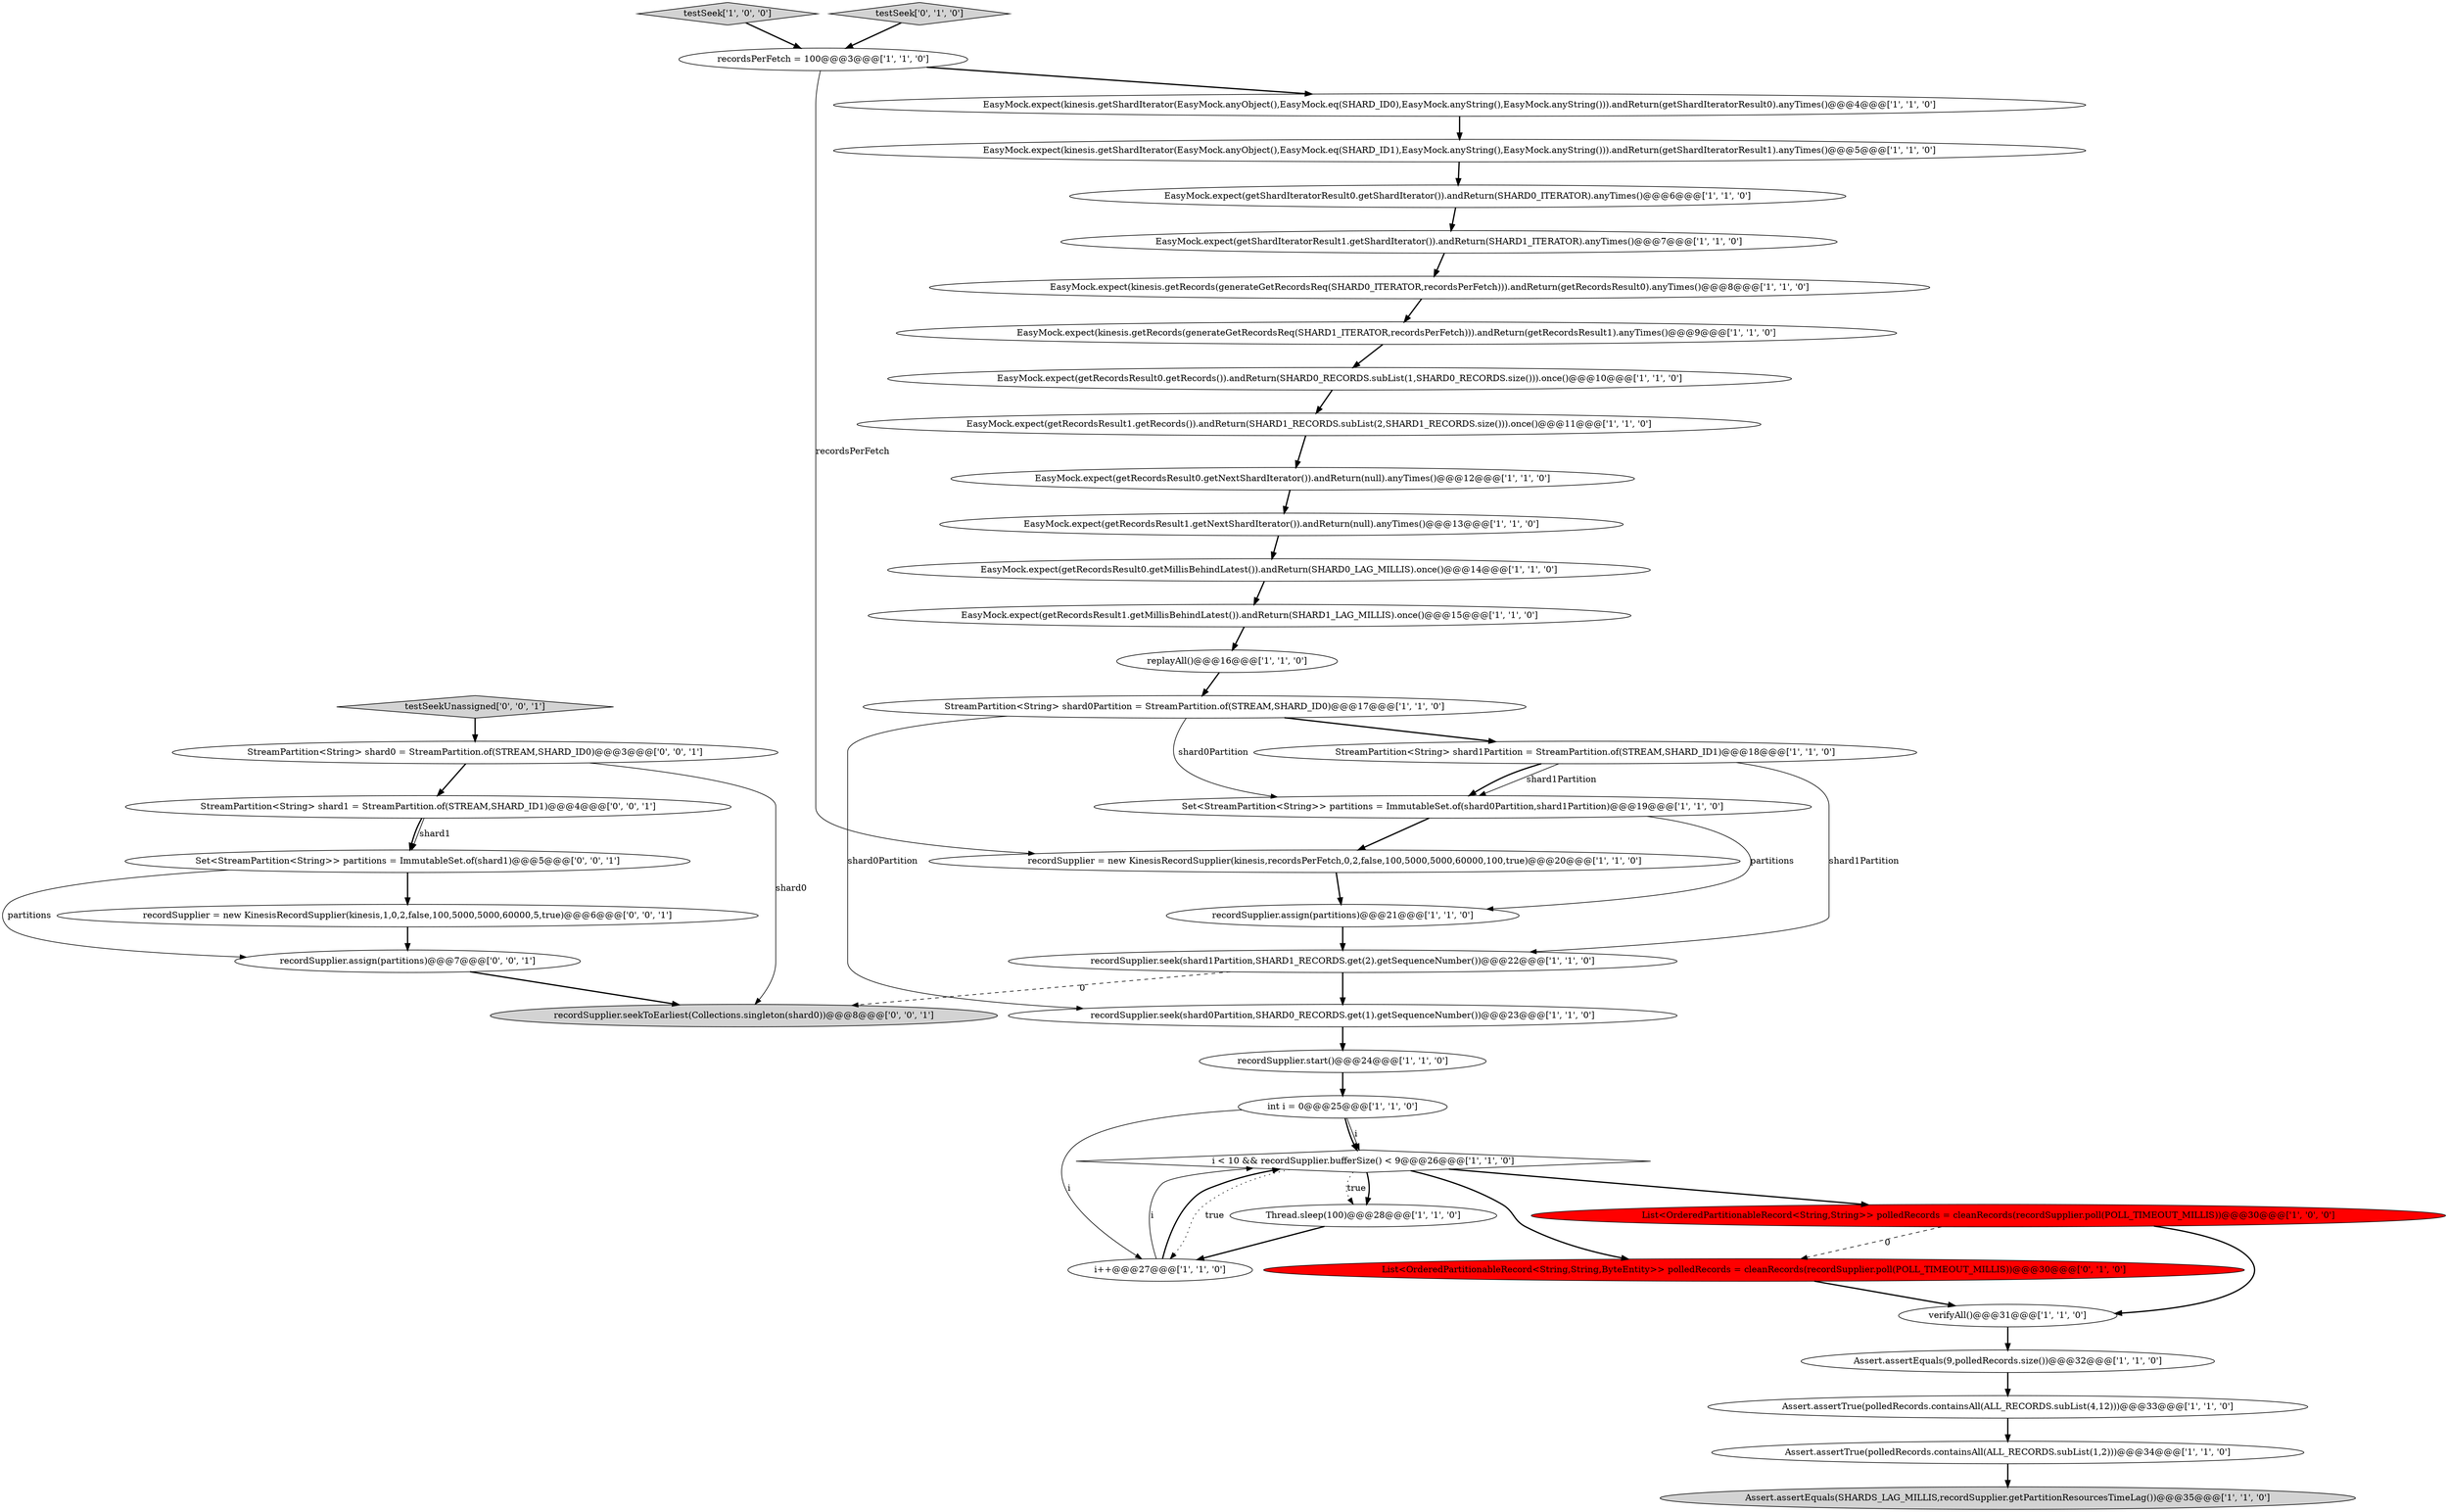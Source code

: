 digraph {
6 [style = filled, label = "EasyMock.expect(getShardIteratorResult1.getShardIterator()).andReturn(SHARD1_ITERATOR).anyTimes()@@@7@@@['1', '1', '0']", fillcolor = white, shape = ellipse image = "AAA0AAABBB1BBB"];
14 [style = filled, label = "EasyMock.expect(kinesis.getShardIterator(EasyMock.anyObject(),EasyMock.eq(SHARD_ID1),EasyMock.anyString(),EasyMock.anyString())).andReturn(getShardIteratorResult1).anyTimes()@@@5@@@['1', '1', '0']", fillcolor = white, shape = ellipse image = "AAA0AAABBB1BBB"];
28 [style = filled, label = "testSeek['1', '0', '0']", fillcolor = lightgray, shape = diamond image = "AAA0AAABBB1BBB"];
40 [style = filled, label = "recordSupplier.assign(partitions)@@@7@@@['0', '0', '1']", fillcolor = white, shape = ellipse image = "AAA0AAABBB3BBB"];
17 [style = filled, label = "recordSupplier.start()@@@24@@@['1', '1', '0']", fillcolor = white, shape = ellipse image = "AAA0AAABBB1BBB"];
35 [style = filled, label = "StreamPartition<String> shard1 = StreamPartition.of(STREAM,SHARD_ID1)@@@4@@@['0', '0', '1']", fillcolor = white, shape = ellipse image = "AAA0AAABBB3BBB"];
36 [style = filled, label = "StreamPartition<String> shard0 = StreamPartition.of(STREAM,SHARD_ID0)@@@3@@@['0', '0', '1']", fillcolor = white, shape = ellipse image = "AAA0AAABBB3BBB"];
13 [style = filled, label = "recordsPerFetch = 100@@@3@@@['1', '1', '0']", fillcolor = white, shape = ellipse image = "AAA0AAABBB1BBB"];
20 [style = filled, label = "EasyMock.expect(getRecordsResult1.getNextShardIterator()).andReturn(null).anyTimes()@@@13@@@['1', '1', '0']", fillcolor = white, shape = ellipse image = "AAA0AAABBB1BBB"];
31 [style = filled, label = "StreamPartition<String> shard0Partition = StreamPartition.of(STREAM,SHARD_ID0)@@@17@@@['1', '1', '0']", fillcolor = white, shape = ellipse image = "AAA0AAABBB1BBB"];
18 [style = filled, label = "recordSupplier = new KinesisRecordSupplier(kinesis,recordsPerFetch,0,2,false,100,5000,5000,60000,100,true)@@@20@@@['1', '1', '0']", fillcolor = white, shape = ellipse image = "AAA0AAABBB1BBB"];
41 [style = filled, label = "recordSupplier.seekToEarliest(Collections.singleton(shard0))@@@8@@@['0', '0', '1']", fillcolor = lightgray, shape = ellipse image = "AAA0AAABBB3BBB"];
11 [style = filled, label = "int i = 0@@@25@@@['1', '1', '0']", fillcolor = white, shape = ellipse image = "AAA0AAABBB1BBB"];
29 [style = filled, label = "Thread.sleep(100)@@@28@@@['1', '1', '0']", fillcolor = white, shape = ellipse image = "AAA0AAABBB1BBB"];
37 [style = filled, label = "recordSupplier = new KinesisRecordSupplier(kinesis,1,0,2,false,100,5000,5000,60000,5,true)@@@6@@@['0', '0', '1']", fillcolor = white, shape = ellipse image = "AAA0AAABBB3BBB"];
15 [style = filled, label = "List<OrderedPartitionableRecord<String,String>> polledRecords = cleanRecords(recordSupplier.poll(POLL_TIMEOUT_MILLIS))@@@30@@@['1', '0', '0']", fillcolor = red, shape = ellipse image = "AAA1AAABBB1BBB"];
5 [style = filled, label = "StreamPartition<String> shard1Partition = StreamPartition.of(STREAM,SHARD_ID1)@@@18@@@['1', '1', '0']", fillcolor = white, shape = ellipse image = "AAA0AAABBB1BBB"];
12 [style = filled, label = "Assert.assertEquals(SHARDS_LAG_MILLIS,recordSupplier.getPartitionResourcesTimeLag())@@@35@@@['1', '1', '0']", fillcolor = lightgray, shape = ellipse image = "AAA0AAABBB1BBB"];
38 [style = filled, label = "testSeekUnassigned['0', '0', '1']", fillcolor = lightgray, shape = diamond image = "AAA0AAABBB3BBB"];
30 [style = filled, label = "recordSupplier.seek(shard1Partition,SHARD1_RECORDS.get(2).getSequenceNumber())@@@22@@@['1', '1', '0']", fillcolor = white, shape = ellipse image = "AAA0AAABBB1BBB"];
32 [style = filled, label = "i < 10 && recordSupplier.bufferSize() < 9@@@26@@@['1', '1', '0']", fillcolor = white, shape = diamond image = "AAA0AAABBB1BBB"];
26 [style = filled, label = "recordSupplier.assign(partitions)@@@21@@@['1', '1', '0']", fillcolor = white, shape = ellipse image = "AAA0AAABBB1BBB"];
9 [style = filled, label = "EasyMock.expect(kinesis.getShardIterator(EasyMock.anyObject(),EasyMock.eq(SHARD_ID0),EasyMock.anyString(),EasyMock.anyString())).andReturn(getShardIteratorResult0).anyTimes()@@@4@@@['1', '1', '0']", fillcolor = white, shape = ellipse image = "AAA0AAABBB1BBB"];
4 [style = filled, label = "replayAll()@@@16@@@['1', '1', '0']", fillcolor = white, shape = ellipse image = "AAA0AAABBB1BBB"];
27 [style = filled, label = "Assert.assertTrue(polledRecords.containsAll(ALL_RECORDS.subList(4,12)))@@@33@@@['1', '1', '0']", fillcolor = white, shape = ellipse image = "AAA0AAABBB1BBB"];
3 [style = filled, label = "EasyMock.expect(getRecordsResult1.getMillisBehindLatest()).andReturn(SHARD1_LAG_MILLIS).once()@@@15@@@['1', '1', '0']", fillcolor = white, shape = ellipse image = "AAA0AAABBB1BBB"];
34 [style = filled, label = "testSeek['0', '1', '0']", fillcolor = lightgray, shape = diamond image = "AAA0AAABBB2BBB"];
21 [style = filled, label = "verifyAll()@@@31@@@['1', '1', '0']", fillcolor = white, shape = ellipse image = "AAA0AAABBB1BBB"];
16 [style = filled, label = "EasyMock.expect(getRecordsResult1.getRecords()).andReturn(SHARD1_RECORDS.subList(2,SHARD1_RECORDS.size())).once()@@@11@@@['1', '1', '0']", fillcolor = white, shape = ellipse image = "AAA0AAABBB1BBB"];
24 [style = filled, label = "Set<StreamPartition<String>> partitions = ImmutableSet.of(shard0Partition,shard1Partition)@@@19@@@['1', '1', '0']", fillcolor = white, shape = ellipse image = "AAA0AAABBB1BBB"];
0 [style = filled, label = "i++@@@27@@@['1', '1', '0']", fillcolor = white, shape = ellipse image = "AAA0AAABBB1BBB"];
19 [style = filled, label = "EasyMock.expect(getShardIteratorResult0.getShardIterator()).andReturn(SHARD0_ITERATOR).anyTimes()@@@6@@@['1', '1', '0']", fillcolor = white, shape = ellipse image = "AAA0AAABBB1BBB"];
23 [style = filled, label = "EasyMock.expect(getRecordsResult0.getNextShardIterator()).andReturn(null).anyTimes()@@@12@@@['1', '1', '0']", fillcolor = white, shape = ellipse image = "AAA0AAABBB1BBB"];
39 [style = filled, label = "Set<StreamPartition<String>> partitions = ImmutableSet.of(shard1)@@@5@@@['0', '0', '1']", fillcolor = white, shape = ellipse image = "AAA0AAABBB3BBB"];
22 [style = filled, label = "recordSupplier.seek(shard0Partition,SHARD0_RECORDS.get(1).getSequenceNumber())@@@23@@@['1', '1', '0']", fillcolor = white, shape = ellipse image = "AAA0AAABBB1BBB"];
7 [style = filled, label = "EasyMock.expect(kinesis.getRecords(generateGetRecordsReq(SHARD1_ITERATOR,recordsPerFetch))).andReturn(getRecordsResult1).anyTimes()@@@9@@@['1', '1', '0']", fillcolor = white, shape = ellipse image = "AAA0AAABBB1BBB"];
1 [style = filled, label = "Assert.assertTrue(polledRecords.containsAll(ALL_RECORDS.subList(1,2)))@@@34@@@['1', '1', '0']", fillcolor = white, shape = ellipse image = "AAA0AAABBB1BBB"];
2 [style = filled, label = "Assert.assertEquals(9,polledRecords.size())@@@32@@@['1', '1', '0']", fillcolor = white, shape = ellipse image = "AAA0AAABBB1BBB"];
10 [style = filled, label = "EasyMock.expect(kinesis.getRecords(generateGetRecordsReq(SHARD0_ITERATOR,recordsPerFetch))).andReturn(getRecordsResult0).anyTimes()@@@8@@@['1', '1', '0']", fillcolor = white, shape = ellipse image = "AAA0AAABBB1BBB"];
33 [style = filled, label = "List<OrderedPartitionableRecord<String,String,ByteEntity>> polledRecords = cleanRecords(recordSupplier.poll(POLL_TIMEOUT_MILLIS))@@@30@@@['0', '1', '0']", fillcolor = red, shape = ellipse image = "AAA1AAABBB2BBB"];
8 [style = filled, label = "EasyMock.expect(getRecordsResult0.getRecords()).andReturn(SHARD0_RECORDS.subList(1,SHARD0_RECORDS.size())).once()@@@10@@@['1', '1', '0']", fillcolor = white, shape = ellipse image = "AAA0AAABBB1BBB"];
25 [style = filled, label = "EasyMock.expect(getRecordsResult0.getMillisBehindLatest()).andReturn(SHARD0_LAG_MILLIS).once()@@@14@@@['1', '1', '0']", fillcolor = white, shape = ellipse image = "AAA0AAABBB1BBB"];
39->37 [style = bold, label=""];
11->32 [style = solid, label="i"];
8->16 [style = bold, label=""];
31->22 [style = solid, label="shard0Partition"];
23->20 [style = bold, label=""];
27->1 [style = bold, label=""];
30->22 [style = bold, label=""];
30->41 [style = dashed, label="0"];
15->21 [style = bold, label=""];
31->5 [style = bold, label=""];
0->32 [style = solid, label="i"];
32->0 [style = dotted, label="true"];
18->26 [style = bold, label=""];
25->3 [style = bold, label=""];
29->0 [style = bold, label=""];
34->13 [style = bold, label=""];
35->39 [style = bold, label=""];
36->41 [style = solid, label="shard0"];
39->40 [style = solid, label="partitions"];
14->19 [style = bold, label=""];
28->13 [style = bold, label=""];
11->32 [style = bold, label=""];
38->36 [style = bold, label=""];
5->24 [style = solid, label="shard1Partition"];
35->39 [style = solid, label="shard1"];
16->23 [style = bold, label=""];
24->26 [style = solid, label="partitions"];
19->6 [style = bold, label=""];
7->8 [style = bold, label=""];
20->25 [style = bold, label=""];
10->7 [style = bold, label=""];
3->4 [style = bold, label=""];
24->18 [style = bold, label=""];
32->33 [style = bold, label=""];
21->2 [style = bold, label=""];
26->30 [style = bold, label=""];
32->29 [style = bold, label=""];
5->30 [style = solid, label="shard1Partition"];
4->31 [style = bold, label=""];
5->24 [style = bold, label=""];
6->10 [style = bold, label=""];
13->18 [style = solid, label="recordsPerFetch"];
40->41 [style = bold, label=""];
15->33 [style = dashed, label="0"];
32->15 [style = bold, label=""];
9->14 [style = bold, label=""];
1->12 [style = bold, label=""];
22->17 [style = bold, label=""];
2->27 [style = bold, label=""];
31->24 [style = solid, label="shard0Partition"];
13->9 [style = bold, label=""];
32->29 [style = dotted, label="true"];
0->32 [style = bold, label=""];
36->35 [style = bold, label=""];
33->21 [style = bold, label=""];
11->0 [style = solid, label="i"];
37->40 [style = bold, label=""];
17->11 [style = bold, label=""];
}
